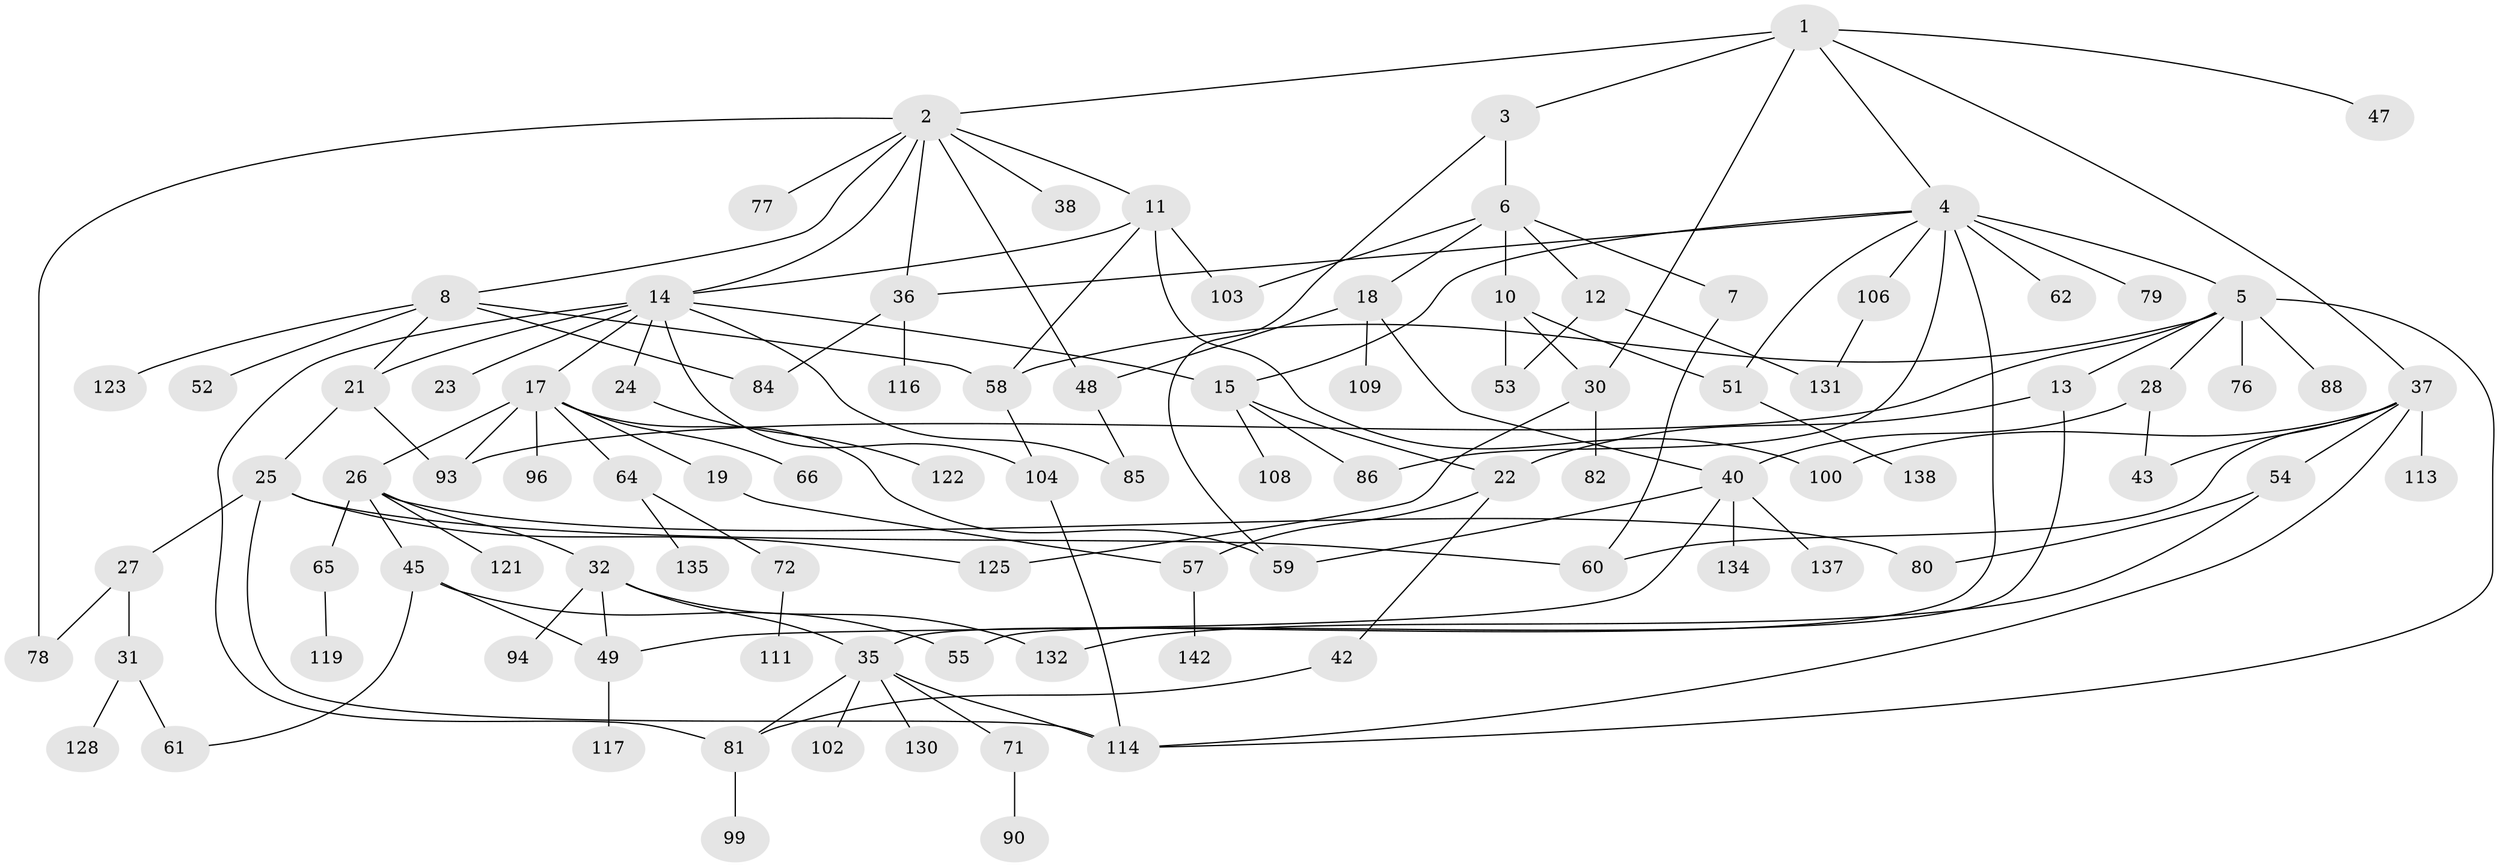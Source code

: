 // Generated by graph-tools (version 1.1) at 2025/23/03/03/25 07:23:32]
// undirected, 97 vertices, 138 edges
graph export_dot {
graph [start="1"]
  node [color=gray90,style=filled];
  1 [super="+75"];
  2 [super="+9"];
  3 [super="+112"];
  4 [super="+67"];
  5 [super="+20"];
  6 [super="+101"];
  7;
  8 [super="+105"];
  10 [super="+126"];
  11 [super="+39"];
  12;
  13;
  14 [super="+16"];
  15 [super="+118"];
  17 [super="+56"];
  18 [super="+50"];
  19;
  21 [super="+41"];
  22 [super="+33"];
  23;
  24 [super="+69"];
  25 [super="+29"];
  26 [super="+34"];
  27 [super="+46"];
  28;
  30 [super="+98"];
  31;
  32 [super="+139"];
  35 [super="+63"];
  36 [super="+68"];
  37 [super="+95"];
  38;
  40 [super="+83"];
  42 [super="+44"];
  43 [super="+107"];
  45 [super="+124"];
  47;
  48 [super="+74"];
  49 [super="+89"];
  51 [super="+73"];
  52 [super="+141"];
  53;
  54;
  55;
  57 [super="+133"];
  58 [super="+92"];
  59 [super="+87"];
  60 [super="+70"];
  61 [super="+97"];
  62;
  64;
  65 [super="+91"];
  66;
  71 [super="+115"];
  72;
  76;
  77;
  78;
  79;
  80;
  81 [super="+127"];
  82;
  84;
  85;
  86 [super="+129"];
  88;
  90;
  93;
  94;
  96;
  99;
  100 [super="+110"];
  102;
  103;
  104 [super="+120"];
  106;
  108;
  109;
  111;
  113;
  114 [super="+140"];
  116;
  117;
  119;
  121;
  122;
  123;
  125;
  128;
  130;
  131 [super="+136"];
  132;
  134;
  135;
  137;
  138;
  142;
  1 -- 2;
  1 -- 3;
  1 -- 4;
  1 -- 30;
  1 -- 37;
  1 -- 47;
  2 -- 8;
  2 -- 11;
  2 -- 36;
  2 -- 77;
  2 -- 78;
  2 -- 48;
  2 -- 38;
  2 -- 14;
  3 -- 6;
  3 -- 59;
  4 -- 5;
  4 -- 35;
  4 -- 51;
  4 -- 62;
  4 -- 79;
  4 -- 106;
  4 -- 36;
  4 -- 86 [weight=2];
  4 -- 15;
  5 -- 13;
  5 -- 28;
  5 -- 76;
  5 -- 114;
  5 -- 58;
  5 -- 88;
  5 -- 93;
  6 -- 7;
  6 -- 10;
  6 -- 12;
  6 -- 18;
  6 -- 103;
  7 -- 60;
  8 -- 52;
  8 -- 123;
  8 -- 84;
  8 -- 21;
  8 -- 58;
  10 -- 53;
  10 -- 30;
  10 -- 51;
  11 -- 14;
  11 -- 58;
  11 -- 100;
  11 -- 103;
  12 -- 53;
  12 -- 131;
  13 -- 22;
  13 -- 55;
  14 -- 15;
  14 -- 17;
  14 -- 21;
  14 -- 23;
  14 -- 81;
  14 -- 85;
  14 -- 24;
  14 -- 104;
  15 -- 108;
  15 -- 86;
  15 -- 22;
  17 -- 19;
  17 -- 26;
  17 -- 59;
  17 -- 64;
  17 -- 96;
  17 -- 66;
  17 -- 93;
  18 -- 40;
  18 -- 109;
  18 -- 48;
  19 -- 57;
  21 -- 25;
  21 -- 93;
  22 -- 57;
  22 -- 42;
  24 -- 122;
  25 -- 27;
  25 -- 114;
  25 -- 60;
  25 -- 125;
  26 -- 32;
  26 -- 45;
  26 -- 121;
  26 -- 80;
  26 -- 65;
  27 -- 31;
  27 -- 78;
  28 -- 40;
  28 -- 43;
  30 -- 82;
  30 -- 125;
  31 -- 61 [weight=2];
  31 -- 128;
  32 -- 94;
  32 -- 49;
  32 -- 35;
  32 -- 132;
  35 -- 114;
  35 -- 130;
  35 -- 81;
  35 -- 102;
  35 -- 71;
  36 -- 84;
  36 -- 116;
  37 -- 54;
  37 -- 100;
  37 -- 60;
  37 -- 113;
  37 -- 43;
  37 -- 114;
  40 -- 49;
  40 -- 134;
  40 -- 137;
  40 -- 59;
  42 -- 81;
  45 -- 55;
  45 -- 49;
  45 -- 61;
  48 -- 85;
  49 -- 117;
  51 -- 138;
  54 -- 132;
  54 -- 80;
  57 -- 142;
  58 -- 104;
  64 -- 72;
  64 -- 135;
  65 -- 119;
  71 -- 90;
  72 -- 111;
  81 -- 99;
  104 -- 114;
  106 -- 131;
}
